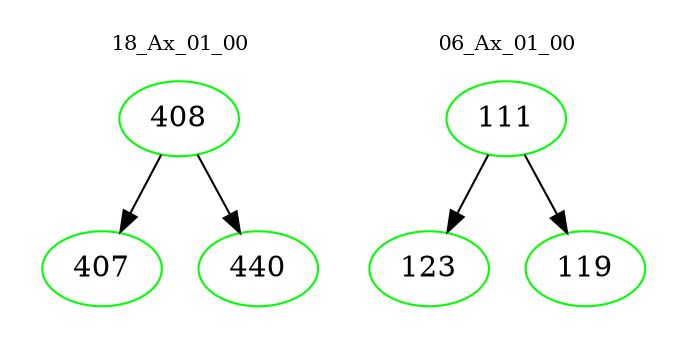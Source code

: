 digraph{
subgraph cluster_0 {
color = white
label = "18_Ax_01_00";
fontsize=10;
T0_408 [label="408", color="green"]
T0_408 -> T0_407 [color="black"]
T0_407 [label="407", color="green"]
T0_408 -> T0_440 [color="black"]
T0_440 [label="440", color="green"]
}
subgraph cluster_1 {
color = white
label = "06_Ax_01_00";
fontsize=10;
T1_111 [label="111", color="green"]
T1_111 -> T1_123 [color="black"]
T1_123 [label="123", color="green"]
T1_111 -> T1_119 [color="black"]
T1_119 [label="119", color="green"]
}
}

